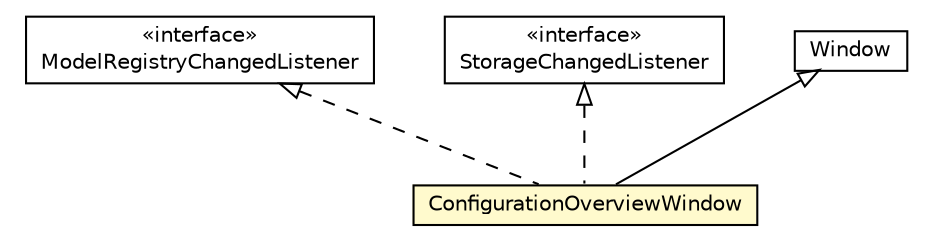 #!/usr/local/bin/dot
#
# Class diagram 
# Generated by UMLGraph version R5_6-24-gf6e263 (http://www.umlgraph.org/)
#

digraph G {
	edge [fontname="Helvetica",fontsize=10,labelfontname="Helvetica",labelfontsize=10];
	node [fontname="Helvetica",fontsize=10,shape=plaintext];
	nodesep=0.25;
	ranksep=0.5;
	// org.universAAL.tools.ucc.configuration.model.interfaces.ModelRegistryChangedListener
	c44009 [label=<<table title="org.universAAL.tools.ucc.configuration.model.interfaces.ModelRegistryChangedListener" border="0" cellborder="1" cellspacing="0" cellpadding="2" port="p" href="../model/interfaces/ModelRegistryChangedListener.html">
		<tr><td><table border="0" cellspacing="0" cellpadding="1">
<tr><td align="center" balign="center"> &#171;interface&#187; </td></tr>
<tr><td align="center" balign="center"> ModelRegistryChangedListener </td></tr>
		</table></td></tr>
		</table>>, URL="../model/interfaces/ModelRegistryChangedListener.html", fontname="Helvetica", fontcolor="black", fontsize=10.0];
	// org.universAAL.tools.ucc.configuration.storage.interfaces.StorageChangedListener
	c44027 [label=<<table title="org.universAAL.tools.ucc.configuration.storage.interfaces.StorageChangedListener" border="0" cellborder="1" cellspacing="0" cellpadding="2" port="p" href="../storage/interfaces/StorageChangedListener.html">
		<tr><td><table border="0" cellspacing="0" cellpadding="1">
<tr><td align="center" balign="center"> &#171;interface&#187; </td></tr>
<tr><td align="center" balign="center"> StorageChangedListener </td></tr>
		</table></td></tr>
		</table>>, URL="../storage/interfaces/StorageChangedListener.html", fontname="Helvetica", fontcolor="black", fontsize=10.0];
	// org.universAAL.tools.ucc.configuration.view.ConfigurationOverviewWindow
	c44045 [label=<<table title="org.universAAL.tools.ucc.configuration.view.ConfigurationOverviewWindow" border="0" cellborder="1" cellspacing="0" cellpadding="2" port="p" bgcolor="lemonChiffon" href="./ConfigurationOverviewWindow.html">
		<tr><td><table border="0" cellspacing="0" cellpadding="1">
<tr><td align="center" balign="center"> ConfigurationOverviewWindow </td></tr>
		</table></td></tr>
		</table>>, URL="./ConfigurationOverviewWindow.html", fontname="Helvetica", fontcolor="black", fontsize=10.0];
	//org.universAAL.tools.ucc.configuration.view.ConfigurationOverviewWindow extends com.vaadin.ui.Window
	c44120:p -> c44045:p [dir=back,arrowtail=empty];
	//org.universAAL.tools.ucc.configuration.view.ConfigurationOverviewWindow implements org.universAAL.tools.ucc.configuration.model.interfaces.ModelRegistryChangedListener
	c44009:p -> c44045:p [dir=back,arrowtail=empty,style=dashed];
	//org.universAAL.tools.ucc.configuration.view.ConfigurationOverviewWindow implements org.universAAL.tools.ucc.configuration.storage.interfaces.StorageChangedListener
	c44027:p -> c44045:p [dir=back,arrowtail=empty,style=dashed];
	// com.vaadin.ui.Window
	c44120 [label=<<table title="com.vaadin.ui.Window" border="0" cellborder="1" cellspacing="0" cellpadding="2" port="p" href="http://java.sun.com/j2se/1.4.2/docs/api/com/vaadin/ui/Window.html">
		<tr><td><table border="0" cellspacing="0" cellpadding="1">
<tr><td align="center" balign="center"> Window </td></tr>
		</table></td></tr>
		</table>>, URL="http://java.sun.com/j2se/1.4.2/docs/api/com/vaadin/ui/Window.html", fontname="Helvetica", fontcolor="black", fontsize=10.0];
}

